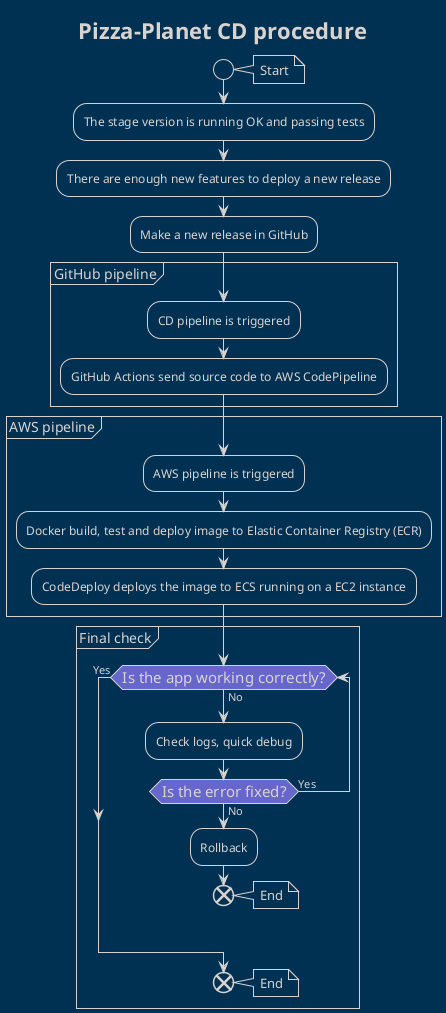 @startuml CD_procedure
!theme blueprint
skinparam defaultFontName Arial

<style>
activityDiagram {
    diamond {
        BackgroundColor #6666cc
        FontSize 15
    }
}
</style>

start
note right: Start
    :The stage version is running OK and passing tests;
    :There are enough new features to deploy a new release;
    :Make a new release in GitHub;
    group GitHub pipeline
        :CD pipeline is triggered;
        :GitHub Actions send source code to AWS CodePipeline;
    end group
    group AWS pipeline
        :AWS pipeline is triggered;
        :Docker build, test and deploy image to Elastic Container Registry (ECR);
        :CodeDeploy deploys the image to ECS running on a EC2 instance;
    end group
    group Final check
        while(Is the app working correctly?) is (No)
            :Check logs, quick debug;
            if(Is the error fixed?) then (No)
                :Rollback;
                end
                note right: End
            else (Yes)

            endif
        endwhile(Yes)        
        end
        note right: End

title Pizza-Planet CD procedure
@enduml
